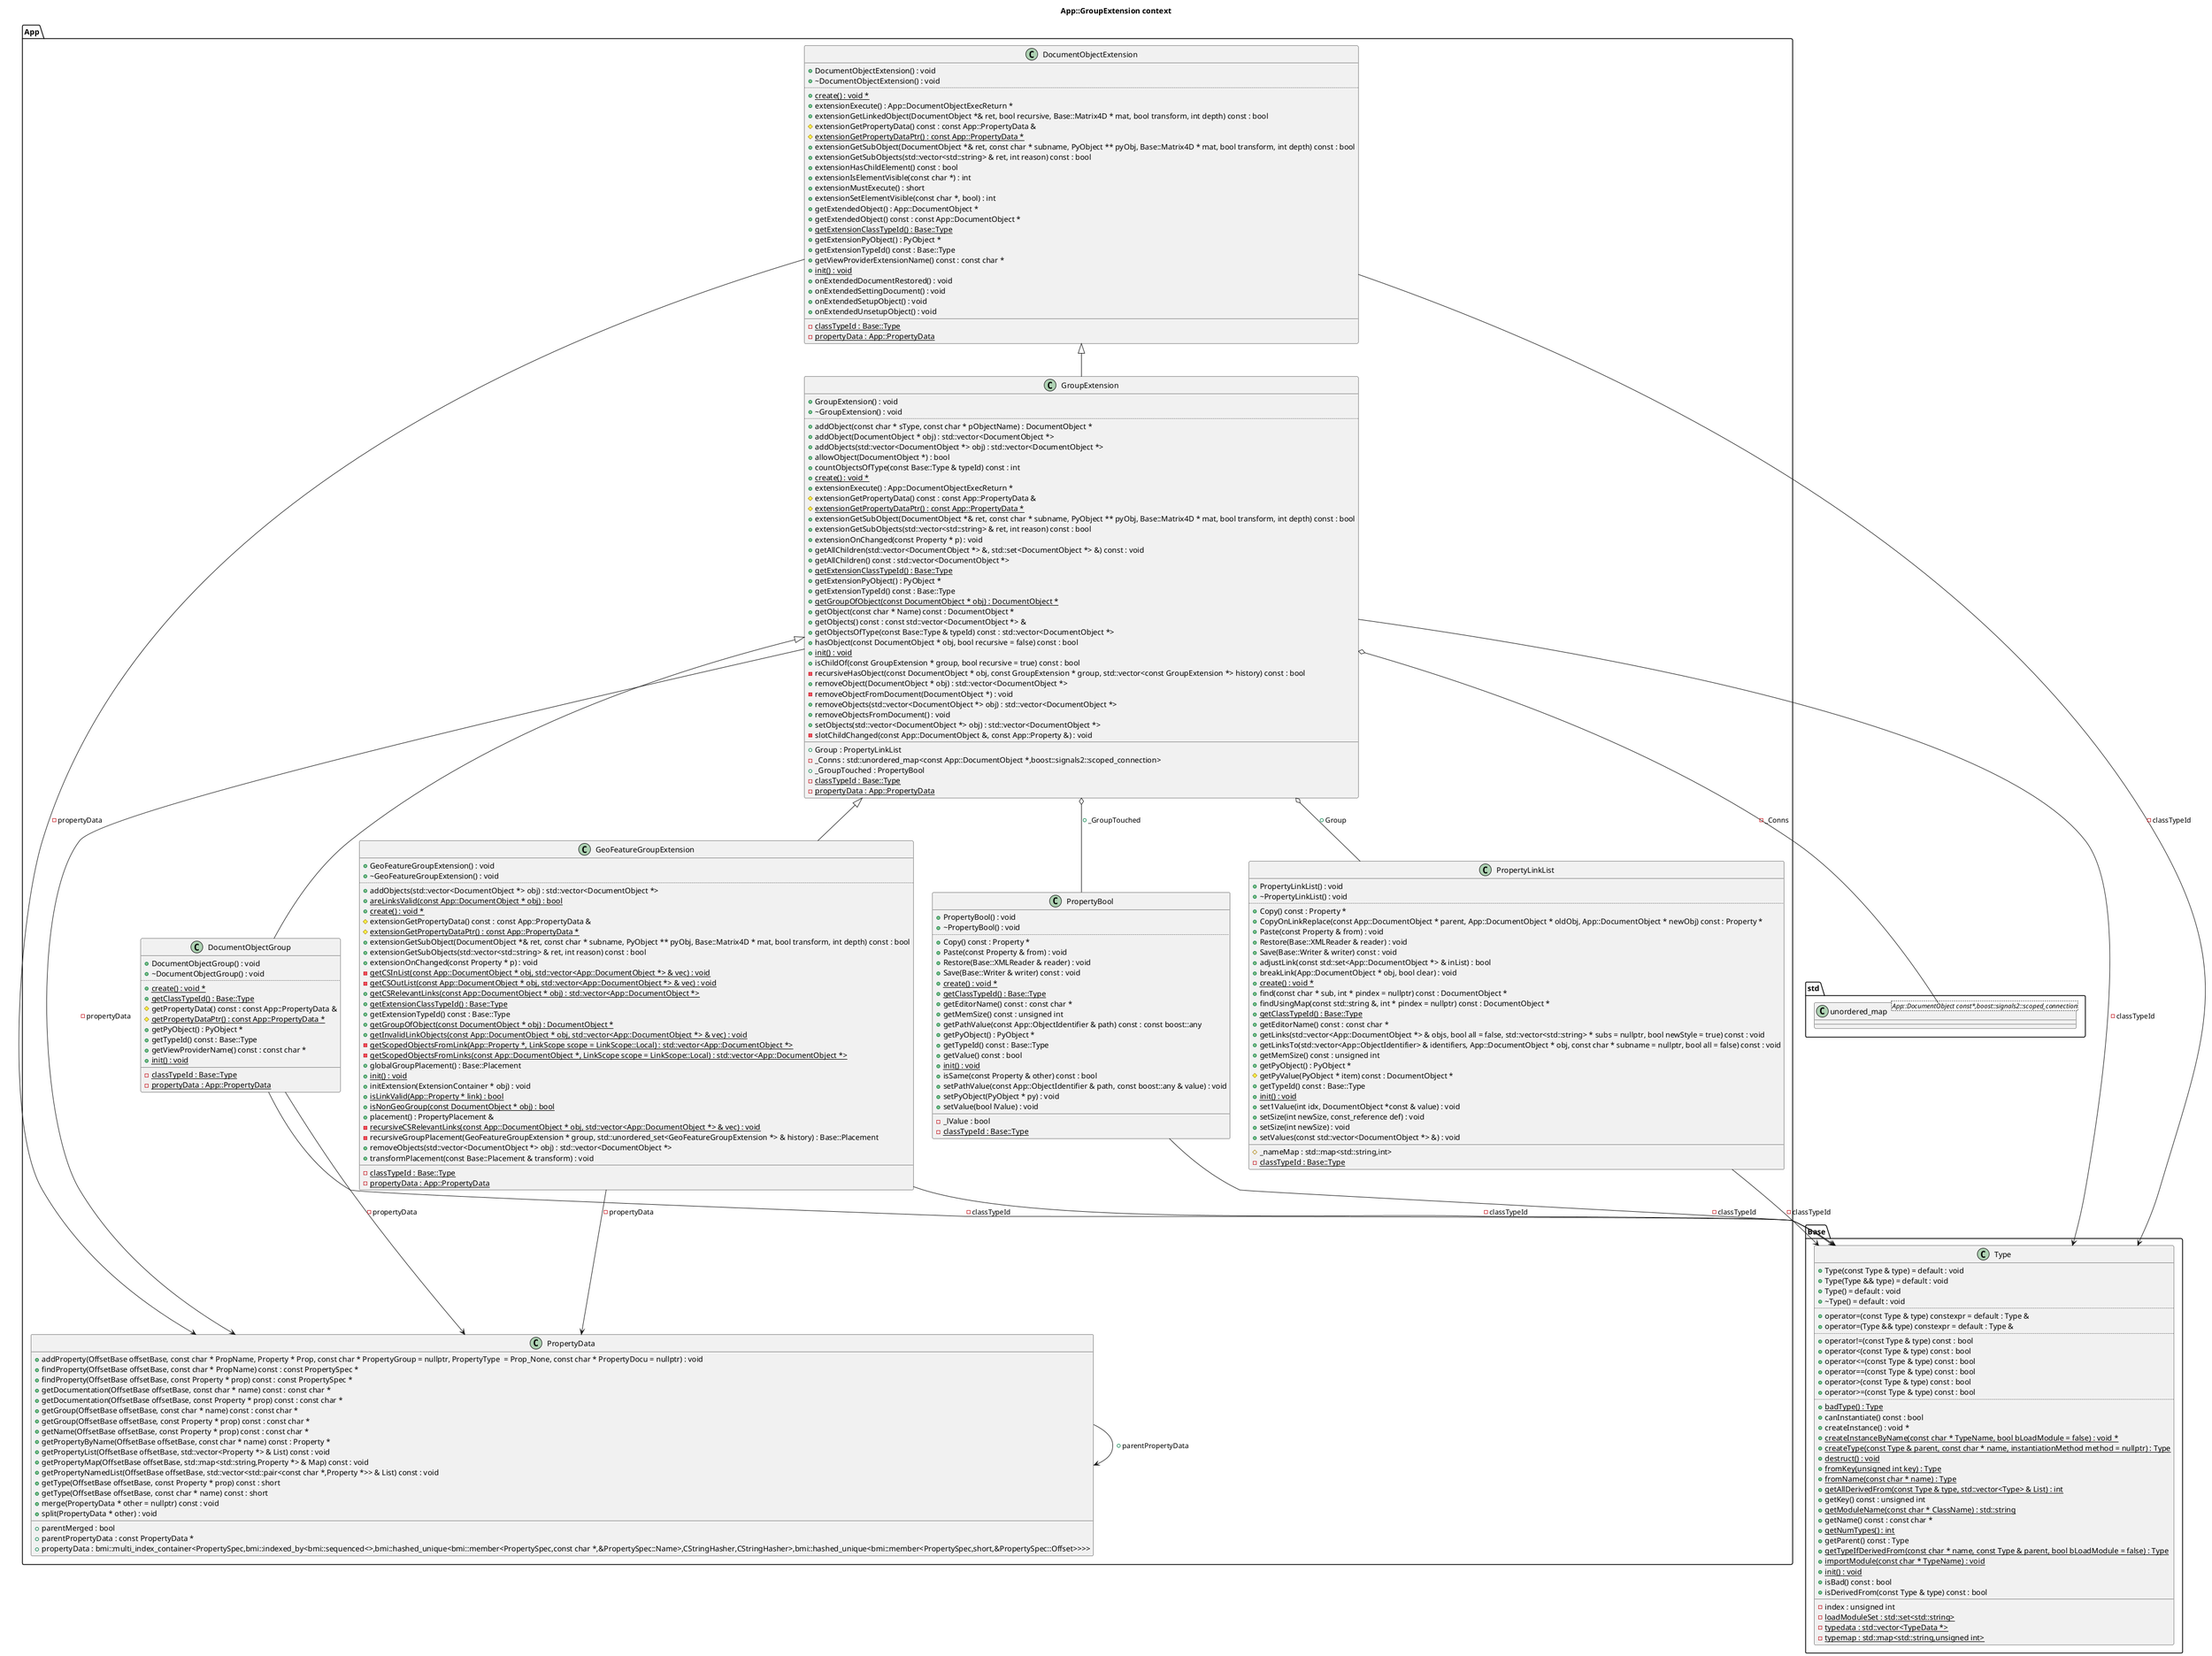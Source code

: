 @startuml
title App::GroupExtension context
package [std] as C_0009971158671206323968 {
class "unordered_map<App::DocumentObject const*,boost::signals2::scoped_connection>" as C_0010235658221841256085
class C_0010235658221841256085 [[https://github.com/FreeCAD/FreeCAD/blob/2fcc5317fe3aee96ca73475986a577719fc78e20/src/App/GroupExtension.h#L136{unordered_map}]] {
__
}
}
package [Base] as C_0005614219575140048477 {
class "Type" as C_0010396699791746075194
class C_0010396699791746075194 [[https://github.com/FreeCAD/FreeCAD/blob/2fcc5317fe3aee96ca73475986a577719fc78e20/src/Base/Type.h#L80{Type}]] {
+Type(const Type & type) = default : void [[[https://github.com/FreeCAD/FreeCAD/blob/2fcc5317fe3aee96ca73475986a577719fc78e20/src/Base/Type.h#L84{Type}]]]
+Type(Type && type) = default : void [[[https://github.com/FreeCAD/FreeCAD/blob/2fcc5317fe3aee96ca73475986a577719fc78e20/src/Base/Type.h#L85{Type}]]]
+Type() = default : void [[[https://github.com/FreeCAD/FreeCAD/blob/2fcc5317fe3aee96ca73475986a577719fc78e20/src/Base/Type.h#L86{Type}]]]
+~Type() = default : void [[[https://github.com/FreeCAD/FreeCAD/blob/2fcc5317fe3aee96ca73475986a577719fc78e20/src/Base/Type.h#L88{~Type}]]]
..
+operator=(const Type & type) constexpr = default : Type & [[[https://github.com/FreeCAD/FreeCAD/blob/2fcc5317fe3aee96ca73475986a577719fc78e20/src/Base/Type.h#L119{operator=}]]]
+operator=(Type && type) constexpr = default : Type & [[[https://github.com/FreeCAD/FreeCAD/blob/2fcc5317fe3aee96ca73475986a577719fc78e20/src/Base/Type.h#L120{operator=}]]]
..
+operator!=(const Type & type) const : bool [[[https://github.com/FreeCAD/FreeCAD/blob/2fcc5317fe3aee96ca73475986a577719fc78e20/src/Base/Type.h#L122{operator!=}]]]
+operator<(const Type & type) const : bool [[[https://github.com/FreeCAD/FreeCAD/blob/2fcc5317fe3aee96ca73475986a577719fc78e20/src/Base/Type.h#L124{operator<}]]]
+operator<=(const Type & type) const : bool [[[https://github.com/FreeCAD/FreeCAD/blob/2fcc5317fe3aee96ca73475986a577719fc78e20/src/Base/Type.h#L125{operator<=}]]]
+operator==(const Type & type) const : bool [[[https://github.com/FreeCAD/FreeCAD/blob/2fcc5317fe3aee96ca73475986a577719fc78e20/src/Base/Type.h#L121{operator==}]]]
+operator>(const Type & type) const : bool [[[https://github.com/FreeCAD/FreeCAD/blob/2fcc5317fe3aee96ca73475986a577719fc78e20/src/Base/Type.h#L127{operator>}]]]
+operator>=(const Type & type) const : bool [[[https://github.com/FreeCAD/FreeCAD/blob/2fcc5317fe3aee96ca73475986a577719fc78e20/src/Base/Type.h#L126{operator>=}]]]
..
{static} +badType() : Type [[[https://github.com/FreeCAD/FreeCAD/blob/2fcc5317fe3aee96ca73475986a577719fc78e20/src/Base/Type.h#L129{badType}]]]
+canInstantiate() const : bool [[[https://github.com/FreeCAD/FreeCAD/blob/2fcc5317fe3aee96ca73475986a577719fc78e20/src/Base/Type.h#L93{canInstantiate}]]]
+createInstance() : void * [[[https://github.com/FreeCAD/FreeCAD/blob/2fcc5317fe3aee96ca73475986a577719fc78e20/src/Base/Type.h#L91{createInstance}]]]
{static} +createInstanceByName(const char * TypeName, bool bLoadModule = false) : void * [[[https://github.com/FreeCAD/FreeCAD/blob/2fcc5317fe3aee96ca73475986a577719fc78e20/src/Base/Type.h#L95{createInstanceByName}]]]
{static} +createType(const Type & parent, const char * name, instantiationMethod method = nullptr) : Type [[[https://github.com/FreeCAD/FreeCAD/blob/2fcc5317fe3aee96ca73475986a577719fc78e20/src/Base/Type.h#L114{createType}]]]
{static} +destruct() : void [[[https://github.com/FreeCAD/FreeCAD/blob/2fcc5317fe3aee96ca73475986a577719fc78e20/src/Base/Type.h#L131{destruct}]]]
{static} +fromKey(unsigned int key) : Type [[[https://github.com/FreeCAD/FreeCAD/blob/2fcc5317fe3aee96ca73475986a577719fc78e20/src/Base/Type.h#L101{fromKey}]]]
{static} +fromName(const char * name) : Type [[[https://github.com/FreeCAD/FreeCAD/blob/2fcc5317fe3aee96ca73475986a577719fc78e20/src/Base/Type.h#L100{fromName}]]]
{static} +getAllDerivedFrom(const Type & type, std::vector<Type> & List) : int [[[https://github.com/FreeCAD/FreeCAD/blob/2fcc5317fe3aee96ca73475986a577719fc78e20/src/Base/Type.h#L106{getAllDerivedFrom}]]]
+getKey() const : unsigned int [[[https://github.com/FreeCAD/FreeCAD/blob/2fcc5317fe3aee96ca73475986a577719fc78e20/src/Base/Type.h#L116{getKey}]]]
{static} +getModuleName(const char * ClassName) : std::string [[[https://github.com/FreeCAD/FreeCAD/blob/2fcc5317fe3aee96ca73475986a577719fc78e20/src/Base/Type.h#L133{getModuleName}]]]
+getName() const : const char * [[[https://github.com/FreeCAD/FreeCAD/blob/2fcc5317fe3aee96ca73475986a577719fc78e20/src/Base/Type.h#L102{getName}]]]
{static} +getNumTypes() : int [[[https://github.com/FreeCAD/FreeCAD/blob/2fcc5317fe3aee96ca73475986a577719fc78e20/src/Base/Type.h#L111{getNumTypes}]]]
+getParent() const : Type [[[https://github.com/FreeCAD/FreeCAD/blob/2fcc5317fe3aee96ca73475986a577719fc78e20/src/Base/Type.h#L103{getParent}]]]
{static} +getTypeIfDerivedFrom(const char * name, const Type & parent, bool bLoadModule = false) : Type [[[https://github.com/FreeCAD/FreeCAD/blob/2fcc5317fe3aee96ca73475986a577719fc78e20/src/Base/Type.h#L109{getTypeIfDerivedFrom}]]]
{static} +importModule(const char * TypeName) : void [[[https://github.com/FreeCAD/FreeCAD/blob/2fcc5317fe3aee96ca73475986a577719fc78e20/src/Base/Type.h#L96{importModule}]]]
{static} +init() : void [[[https://github.com/FreeCAD/FreeCAD/blob/2fcc5317fe3aee96ca73475986a577719fc78e20/src/Base/Type.h#L130{init}]]]
+isBad() const : bool [[[https://github.com/FreeCAD/FreeCAD/blob/2fcc5317fe3aee96ca73475986a577719fc78e20/src/Base/Type.h#L117{isBad}]]]
+isDerivedFrom(const Type & type) const : bool [[[https://github.com/FreeCAD/FreeCAD/blob/2fcc5317fe3aee96ca73475986a577719fc78e20/src/Base/Type.h#L104{isDerivedFrom}]]]
__
-index : unsigned int [[[https://github.com/FreeCAD/FreeCAD/blob/2fcc5317fe3aee96ca73475986a577719fc78e20/src/Base/Type.h#L137{index}]]]
{static} -loadModuleSet : std::set<std::string> [[[https://github.com/FreeCAD/FreeCAD/blob/2fcc5317fe3aee96ca73475986a577719fc78e20/src/Base/Type.h#L141{loadModuleSet}]]]
{static} -typedata : std::vector<TypeData *> [[[https://github.com/FreeCAD/FreeCAD/blob/2fcc5317fe3aee96ca73475986a577719fc78e20/src/Base/Type.h#L140{typedata}]]]
{static} -typemap : std::map<std::string,unsigned int> [[[https://github.com/FreeCAD/FreeCAD/blob/2fcc5317fe3aee96ca73475986a577719fc78e20/src/Base/Type.h#L139{typemap}]]]
}
}
package [App] as C_0018282610363821501524 {
class "PropertyData" as C_0008521121395702379220
class C_0008521121395702379220 [[https://github.com/FreeCAD/FreeCAD/blob/2fcc5317fe3aee96ca73475986a577719fc78e20/src/App/PropertyContainer.h#L58{PropertyData}]] {
+addProperty(OffsetBase offsetBase, const char * PropName, Property * Prop, const char * PropertyGroup = nullptr, PropertyType  = Prop_None, const char * PropertyDocu = nullptr) : void [[[https://github.com/FreeCAD/FreeCAD/blob/2fcc5317fe3aee96ca73475986a577719fc78e20/src/App/PropertyContainer.h#L118{addProperty}]]]
+findProperty(OffsetBase offsetBase, const char * PropName) const : const PropertySpec * [[[https://github.com/FreeCAD/FreeCAD/blob/2fcc5317fe3aee96ca73475986a577719fc78e20/src/App/PropertyContainer.h#L120{findProperty}]]]
+findProperty(OffsetBase offsetBase, const Property * prop) const : const PropertySpec * [[[https://github.com/FreeCAD/FreeCAD/blob/2fcc5317fe3aee96ca73475986a577719fc78e20/src/App/PropertyContainer.h#L121{findProperty}]]]
+getDocumentation(OffsetBase offsetBase, const char * name) const : const char * [[[https://github.com/FreeCAD/FreeCAD/blob/2fcc5317fe3aee96ca73475986a577719fc78e20/src/App/PropertyContainer.h#L128{getDocumentation}]]]
+getDocumentation(OffsetBase offsetBase, const Property * prop) const : const char * [[[https://github.com/FreeCAD/FreeCAD/blob/2fcc5317fe3aee96ca73475986a577719fc78e20/src/App/PropertyContainer.h#L129{getDocumentation}]]]
+getGroup(OffsetBase offsetBase, const char * name) const : const char * [[[https://github.com/FreeCAD/FreeCAD/blob/2fcc5317fe3aee96ca73475986a577719fc78e20/src/App/PropertyContainer.h#L126{getGroup}]]]
+getGroup(OffsetBase offsetBase, const Property * prop) const : const char * [[[https://github.com/FreeCAD/FreeCAD/blob/2fcc5317fe3aee96ca73475986a577719fc78e20/src/App/PropertyContainer.h#L127{getGroup}]]]
+getName(OffsetBase offsetBase, const Property * prop) const : const char * [[[https://github.com/FreeCAD/FreeCAD/blob/2fcc5317fe3aee96ca73475986a577719fc78e20/src/App/PropertyContainer.h#L123{getName}]]]
+getPropertyByName(OffsetBase offsetBase, const char * name) const : Property * [[[https://github.com/FreeCAD/FreeCAD/blob/2fcc5317fe3aee96ca73475986a577719fc78e20/src/App/PropertyContainer.h#L131{getPropertyByName}]]]
+getPropertyList(OffsetBase offsetBase, std::vector<Property *> & List) const : void [[[https://github.com/FreeCAD/FreeCAD/blob/2fcc5317fe3aee96ca73475986a577719fc78e20/src/App/PropertyContainer.h#L133{getPropertyList}]]]
+getPropertyMap(OffsetBase offsetBase, std::map<std::string,Property *> & Map) const : void [[[https://github.com/FreeCAD/FreeCAD/blob/2fcc5317fe3aee96ca73475986a577719fc78e20/src/App/PropertyContainer.h#L132{getPropertyMap}]]]
+getPropertyNamedList(OffsetBase offsetBase, std::vector<std::pair<const char *,Property *>> & List) const : void [[[https://github.com/FreeCAD/FreeCAD/blob/2fcc5317fe3aee96ca73475986a577719fc78e20/src/App/PropertyContainer.h#L134{getPropertyNamedList}]]]
+getType(OffsetBase offsetBase, const Property * prop) const : short [[[https://github.com/FreeCAD/FreeCAD/blob/2fcc5317fe3aee96ca73475986a577719fc78e20/src/App/PropertyContainer.h#L124{getType}]]]
+getType(OffsetBase offsetBase, const char * name) const : short [[[https://github.com/FreeCAD/FreeCAD/blob/2fcc5317fe3aee96ca73475986a577719fc78e20/src/App/PropertyContainer.h#L125{getType}]]]
+merge(PropertyData * other = nullptr) const : void [[[https://github.com/FreeCAD/FreeCAD/blob/2fcc5317fe3aee96ca73475986a577719fc78e20/src/App/PropertyContainer.h#L136{merge}]]]
+split(PropertyData * other) : void [[[https://github.com/FreeCAD/FreeCAD/blob/2fcc5317fe3aee96ca73475986a577719fc78e20/src/App/PropertyContainer.h#L137{split}]]]
__
+parentMerged : bool [[[https://github.com/FreeCAD/FreeCAD/blob/2fcc5317fe3aee96ca73475986a577719fc78e20/src/App/PropertyContainer.h#L114{parentMerged}]]]
+parentPropertyData : const PropertyData * [[[https://github.com/FreeCAD/FreeCAD/blob/2fcc5317fe3aee96ca73475986a577719fc78e20/src/App/PropertyContainer.h#L116{parentPropertyData}]]]
+propertyData : bmi::multi_index_container<PropertySpec,bmi::indexed_by<bmi::sequenced<>,bmi::hashed_unique<bmi::member<PropertySpec,const char *,&PropertySpec::Name>,CStringHasher,CStringHasher>,bmi::hashed_unique<bmi::member<PropertySpec,short,&PropertySpec::Offset>>>> [[[https://github.com/FreeCAD/FreeCAD/blob/2fcc5317fe3aee96ca73475986a577719fc78e20/src/App/PropertyContainer.h#L112{propertyData}]]]
}
class "PropertyLinkList" as C_0014085980215244691733
class C_0014085980215244691733 [[https://github.com/FreeCAD/FreeCAD/blob/2fcc5317fe3aee96ca73475986a577719fc78e20/src/App/PropertyLinks.h#L713{PropertyLinkList}]] {
+PropertyLinkList() : void [[[https://github.com/FreeCAD/FreeCAD/blob/2fcc5317fe3aee96ca73475986a577719fc78e20/src/App/PropertyLinks.h#L724{PropertyLinkList}]]]
+~PropertyLinkList() : void [[[https://github.com/FreeCAD/FreeCAD/blob/2fcc5317fe3aee96ca73475986a577719fc78e20/src/App/PropertyLinks.h#L730{~PropertyLinkList}]]]
..
+Copy() const : Property * [[[https://github.com/FreeCAD/FreeCAD/blob/2fcc5317fe3aee96ca73475986a577719fc78e20/src/App/PropertyLinks.h#L746{Copy}]]]
+CopyOnLinkReplace(const App::DocumentObject * parent, App::DocumentObject * oldObj, App::DocumentObject * newObj) const : Property * [[[https://github.com/FreeCAD/FreeCAD/blob/2fcc5317fe3aee96ca73475986a577719fc78e20/src/App/PropertyLinks.h#L765{CopyOnLinkReplace}]]]
+Paste(const Property & from) : void [[[https://github.com/FreeCAD/FreeCAD/blob/2fcc5317fe3aee96ca73475986a577719fc78e20/src/App/PropertyLinks.h#L747{Paste}]]]
+Restore(Base::XMLReader & reader) : void [[[https://github.com/FreeCAD/FreeCAD/blob/2fcc5317fe3aee96ca73475986a577719fc78e20/src/App/PropertyLinks.h#L744{Restore}]]]
+Save(Base::Writer & writer) const : void [[[https://github.com/FreeCAD/FreeCAD/blob/2fcc5317fe3aee96ca73475986a577719fc78e20/src/App/PropertyLinks.h#L743{Save}]]]
+adjustLink(const std::set<App::DocumentObject *> & inList) : bool [[[https://github.com/FreeCAD/FreeCAD/blob/2fcc5317fe3aee96ca73475986a577719fc78e20/src/App/PropertyLinks.h#L763{adjustLink}]]]
+breakLink(App::DocumentObject * obj, bool clear) : void [[[https://github.com/FreeCAD/FreeCAD/blob/2fcc5317fe3aee96ca73475986a577719fc78e20/src/App/PropertyLinks.h#L761{breakLink}]]]
{static} +create() : void * [[[https://github.com/FreeCAD/FreeCAD/blob/2fcc5317fe3aee96ca73475986a577719fc78e20/src/Base/BaseClass.h#L52{create}]]]
+find(const char * sub, int * pindex = nullptr) const : DocumentObject * [[[https://github.com/FreeCAD/FreeCAD/blob/2fcc5317fe3aee96ca73475986a577719fc78e20/src/App/PropertyLinks.h#L769{find}]]]
+findUsingMap(const std::string &, int * pindex = nullptr) const : DocumentObject * [[[https://github.com/FreeCAD/FreeCAD/blob/2fcc5317fe3aee96ca73475986a577719fc78e20/src/App/PropertyLinks.h#L768{findUsingMap}]]]
{static} +getClassTypeId() : Base::Type [[[https://github.com/FreeCAD/FreeCAD/blob/2fcc5317fe3aee96ca73475986a577719fc78e20/src/Base/BaseClass.h#L49{getClassTypeId}]]]
+getEditorName() const : const char * [[[https://github.com/FreeCAD/FreeCAD/blob/2fcc5317fe3aee96ca73475986a577719fc78e20/src/App/PropertyLinks.h#L750{getEditorName}]]]
+getLinks(std::vector<App::DocumentObject *> & objs, bool all = false, std::vector<std::string> * subs = nullptr, bool newStyle = true) const : void [[[https://github.com/FreeCAD/FreeCAD/blob/2fcc5317fe3aee96ca73475986a577719fc78e20/src/App/PropertyLinks.h#L753{getLinks}]]]
+getLinksTo(std::vector<App::ObjectIdentifier> & identifiers, App::DocumentObject * obj, const char * subname = nullptr, bool all = false) const : void [[[https://github.com/FreeCAD/FreeCAD/blob/2fcc5317fe3aee96ca73475986a577719fc78e20/src/App/PropertyLinks.h#L756{getLinksTo}]]]
+getMemSize() const : unsigned int [[[https://github.com/FreeCAD/FreeCAD/blob/2fcc5317fe3aee96ca73475986a577719fc78e20/src/App/PropertyLinks.h#L749{getMemSize}]]]
+getPyObject() : PyObject * [[[https://github.com/FreeCAD/FreeCAD/blob/2fcc5317fe3aee96ca73475986a577719fc78e20/src/App/PropertyLinks.h#L741{getPyObject}]]]
#getPyValue(PyObject * item) const : DocumentObject * [[[https://github.com/FreeCAD/FreeCAD/blob/2fcc5317fe3aee96ca73475986a577719fc78e20/src/App/PropertyLinks.h#L772{getPyValue}]]]
+getTypeId() const : Base::Type [[[https://github.com/FreeCAD/FreeCAD/blob/2fcc5317fe3aee96ca73475986a577719fc78e20/src/Base/BaseClass.h#L50{getTypeId}]]]
{static} +init() : void [[[https://github.com/FreeCAD/FreeCAD/blob/2fcc5317fe3aee96ca73475986a577719fc78e20/src/Base/BaseClass.h#L51{init}]]]
+set1Value(int idx, DocumentObject *const & value) : void [[[https://github.com/FreeCAD/FreeCAD/blob/2fcc5317fe3aee96ca73475986a577719fc78e20/src/App/PropertyLinks.h#L739{set1Value}]]]
+setSize(int newSize, const_reference def) : void [[[https://github.com/FreeCAD/FreeCAD/blob/2fcc5317fe3aee96ca73475986a577719fc78e20/src/App/PropertyLinks.h#L733{setSize}]]]
+setSize(int newSize) : void [[[https://github.com/FreeCAD/FreeCAD/blob/2fcc5317fe3aee96ca73475986a577719fc78e20/src/App/PropertyLinks.h#L732{setSize}]]]
+setValues(const std::vector<DocumentObject *> &) : void [[[https://github.com/FreeCAD/FreeCAD/blob/2fcc5317fe3aee96ca73475986a577719fc78e20/src/App/PropertyLinks.h#L737{setValues}]]]
__
#_nameMap : std::map<std::string,int> [[[https://github.com/FreeCAD/FreeCAD/blob/2fcc5317fe3aee96ca73475986a577719fc78e20/src/App/PropertyLinks.h#L775{_nameMap}]]]
{static} -classTypeId : Base::Type [[[https://github.com/FreeCAD/FreeCAD/blob/2fcc5317fe3aee96ca73475986a577719fc78e20/src/Base/BaseClass.h#L55{classTypeId}]]]
}
class "PropertyBool" as C_0017832526763232648572
class C_0017832526763232648572 [[https://github.com/FreeCAD/FreeCAD/blob/2fcc5317fe3aee96ca73475986a577719fc78e20/src/App/PropertyStandard.h#L851{PropertyBool}]] {
+PropertyBool() : void [[[https://github.com/FreeCAD/FreeCAD/blob/2fcc5317fe3aee96ca73475986a577719fc78e20/src/App/PropertyStandard.h#L861{PropertyBool}]]]
+~PropertyBool() : void [[[https://github.com/FreeCAD/FreeCAD/blob/2fcc5317fe3aee96ca73475986a577719fc78e20/src/App/PropertyStandard.h#L867{~PropertyBool}]]]
..
+Copy() const : Property * [[[https://github.com/FreeCAD/FreeCAD/blob/2fcc5317fe3aee96ca73475986a577719fc78e20/src/App/PropertyStandard.h#L880{Copy}]]]
+Paste(const Property & from) : void [[[https://github.com/FreeCAD/FreeCAD/blob/2fcc5317fe3aee96ca73475986a577719fc78e20/src/App/PropertyStandard.h#L881{Paste}]]]
+Restore(Base::XMLReader & reader) : void [[[https://github.com/FreeCAD/FreeCAD/blob/2fcc5317fe3aee96ca73475986a577719fc78e20/src/App/PropertyStandard.h#L878{Restore}]]]
+Save(Base::Writer & writer) const : void [[[https://github.com/FreeCAD/FreeCAD/blob/2fcc5317fe3aee96ca73475986a577719fc78e20/src/App/PropertyStandard.h#L877{Save}]]]
{static} +create() : void * [[[https://github.com/FreeCAD/FreeCAD/blob/2fcc5317fe3aee96ca73475986a577719fc78e20/src/Base/BaseClass.h#L52{create}]]]
{static} +getClassTypeId() : Base::Type [[[https://github.com/FreeCAD/FreeCAD/blob/2fcc5317fe3aee96ca73475986a577719fc78e20/src/Base/BaseClass.h#L49{getClassTypeId}]]]
+getEditorName() const : const char * [[[https://github.com/FreeCAD/FreeCAD/blob/2fcc5317fe3aee96ca73475986a577719fc78e20/src/App/PropertyStandard.h#L872{getEditorName}]]]
+getMemSize() const : unsigned int [[[https://github.com/FreeCAD/FreeCAD/blob/2fcc5317fe3aee96ca73475986a577719fc78e20/src/App/PropertyStandard.h#L883{getMemSize}]]]
+getPathValue(const App::ObjectIdentifier & path) const : const boost::any [[[https://github.com/FreeCAD/FreeCAD/blob/2fcc5317fe3aee96ca73475986a577719fc78e20/src/App/PropertyStandard.h#L886{getPathValue}]]]
+getPyObject() : PyObject * [[[https://github.com/FreeCAD/FreeCAD/blob/2fcc5317fe3aee96ca73475986a577719fc78e20/src/App/PropertyStandard.h#L874{getPyObject}]]]
+getTypeId() const : Base::Type [[[https://github.com/FreeCAD/FreeCAD/blob/2fcc5317fe3aee96ca73475986a577719fc78e20/src/Base/BaseClass.h#L50{getTypeId}]]]
+getValue() const : bool [[[https://github.com/FreeCAD/FreeCAD/blob/2fcc5317fe3aee96ca73475986a577719fc78e20/src/App/PropertyStandard.h#L870{getValue}]]]
{static} +init() : void [[[https://github.com/FreeCAD/FreeCAD/blob/2fcc5317fe3aee96ca73475986a577719fc78e20/src/Base/BaseClass.h#L51{init}]]]
+isSame(const Property & other) const : bool [[[https://github.com/FreeCAD/FreeCAD/blob/2fcc5317fe3aee96ca73475986a577719fc78e20/src/App/PropertyStandard.h#L888{isSame}]]]
+setPathValue(const App::ObjectIdentifier & path, const boost::any & value) : void [[[https://github.com/FreeCAD/FreeCAD/blob/2fcc5317fe3aee96ca73475986a577719fc78e20/src/App/PropertyStandard.h#L885{setPathValue}]]]
+setPyObject(PyObject * py) : void [[[https://github.com/FreeCAD/FreeCAD/blob/2fcc5317fe3aee96ca73475986a577719fc78e20/src/App/PropertyStandard.h#L875{setPyObject}]]]
+setValue(bool lValue) : void [[[https://github.com/FreeCAD/FreeCAD/blob/2fcc5317fe3aee96ca73475986a577719fc78e20/src/App/PropertyStandard.h#L869{setValue}]]]
__
-_lValue : bool [[[https://github.com/FreeCAD/FreeCAD/blob/2fcc5317fe3aee96ca73475986a577719fc78e20/src/App/PropertyStandard.h#L897{_lValue}]]]
{static} -classTypeId : Base::Type [[[https://github.com/FreeCAD/FreeCAD/blob/2fcc5317fe3aee96ca73475986a577719fc78e20/src/Base/BaseClass.h#L55{classTypeId}]]]
}
class "DocumentObjectExtension" as C_0006465727895452891977
class C_0006465727895452891977 [[https://github.com/FreeCAD/FreeCAD/blob/2fcc5317fe3aee96ca73475986a577719fc78e20/src/App/DocumentObjectExtension.h#L40{DocumentObjectExtension}]] {
+DocumentObjectExtension() : void [[[https://github.com/FreeCAD/FreeCAD/blob/2fcc5317fe3aee96ca73475986a577719fc78e20/src/App/DocumentObjectExtension.h#L49{DocumentObjectExtension}]]]
+~DocumentObjectExtension() : void [[[https://github.com/FreeCAD/FreeCAD/blob/2fcc5317fe3aee96ca73475986a577719fc78e20/src/App/DocumentObjectExtension.h#L50{~DocumentObjectExtension}]]]
..
{static} +create() : void * [[[https://github.com/FreeCAD/FreeCAD/blob/2fcc5317fe3aee96ca73475986a577719fc78e20/src/App/Extension.h#L50{create}]]]
+extensionExecute() : App::DocumentObjectExecReturn * [[[https://github.com/FreeCAD/FreeCAD/blob/2fcc5317fe3aee96ca73475986a577719fc78e20/src/App/DocumentObjectExtension.h#L57{extensionExecute}]]]
+extensionGetLinkedObject(DocumentObject *& ret, bool recursive, Base::Matrix4D * mat, bool transform, int depth) const : bool [[[https://github.com/FreeCAD/FreeCAD/blob/2fcc5317fe3aee96ca73475986a577719fc78e20/src/App/DocumentObjectExtension.h#L95{extensionGetLinkedObject}]]]
#extensionGetPropertyData() const : const App::PropertyData & [[[https://github.com/FreeCAD/FreeCAD/blob/2fcc5317fe3aee96ca73475986a577719fc78e20/src/App/Extension.h#L99{extensionGetPropertyData}]]]
{static} #extensionGetPropertyDataPtr() : const App::PropertyData * [[[https://github.com/FreeCAD/FreeCAD/blob/2fcc5317fe3aee96ca73475986a577719fc78e20/src/App/Extension.h#L98{extensionGetPropertyDataPtr}]]]
+extensionGetSubObject(DocumentObject *& ret, const char * subname, PyObject ** pyObj, Base::Matrix4D * mat, bool transform, int depth) const : bool [[[https://github.com/FreeCAD/FreeCAD/blob/2fcc5317fe3aee96ca73475986a577719fc78e20/src/App/DocumentObjectExtension.h#L80{extensionGetSubObject}]]]
+extensionGetSubObjects(std::vector<std::string> & ret, int reason) const : bool [[[https://github.com/FreeCAD/FreeCAD/blob/2fcc5317fe3aee96ca73475986a577719fc78e20/src/App/DocumentObjectExtension.h#L88{extensionGetSubObjects}]]]
+extensionHasChildElement() const : bool [[[https://github.com/FreeCAD/FreeCAD/blob/2fcc5317fe3aee96ca73475986a577719fc78e20/src/App/DocumentObjectExtension.h#L100{extensionHasChildElement}]]]
+extensionIsElementVisible(const char *) : int [[[https://github.com/FreeCAD/FreeCAD/blob/2fcc5317fe3aee96ca73475986a577719fc78e20/src/App/DocumentObjectExtension.h#L99{extensionIsElementVisible}]]]
+extensionMustExecute() : short [[[https://github.com/FreeCAD/FreeCAD/blob/2fcc5317fe3aee96ca73475986a577719fc78e20/src/App/DocumentObjectExtension.h#L56{extensionMustExecute}]]]
+extensionSetElementVisible(const char *, bool) : int [[[https://github.com/FreeCAD/FreeCAD/blob/2fcc5317fe3aee96ca73475986a577719fc78e20/src/App/DocumentObjectExtension.h#L98{extensionSetElementVisible}]]]
+getExtendedObject() : App::DocumentObject * [[[https://github.com/FreeCAD/FreeCAD/blob/2fcc5317fe3aee96ca73475986a577719fc78e20/src/App/DocumentObjectExtension.h#L52{getExtendedObject}]]]
+getExtendedObject() const : const App::DocumentObject * [[[https://github.com/FreeCAD/FreeCAD/blob/2fcc5317fe3aee96ca73475986a577719fc78e20/src/App/DocumentObjectExtension.h#L53{getExtendedObject}]]]
{static} +getExtensionClassTypeId() : Base::Type [[[https://github.com/FreeCAD/FreeCAD/blob/2fcc5317fe3aee96ca73475986a577719fc78e20/src/App/Extension.h#L47{getExtensionClassTypeId}]]]
+getExtensionPyObject() : PyObject * [[[https://github.com/FreeCAD/FreeCAD/blob/2fcc5317fe3aee96ca73475986a577719fc78e20/src/App/DocumentObjectExtension.h#L69{getExtensionPyObject}]]]
+getExtensionTypeId() const : Base::Type [[[https://github.com/FreeCAD/FreeCAD/blob/2fcc5317fe3aee96ca73475986a577719fc78e20/src/App/Extension.h#L48{getExtensionTypeId}]]]
+getViewProviderExtensionName() const : const char * [[[https://github.com/FreeCAD/FreeCAD/blob/2fcc5317fe3aee96ca73475986a577719fc78e20/src/App/DocumentObjectExtension.h#L73{getViewProviderExtensionName}]]]
{static} +init() : void [[[https://github.com/FreeCAD/FreeCAD/blob/2fcc5317fe3aee96ca73475986a577719fc78e20/src/App/Extension.h#L49{init}]]]
+onExtendedDocumentRestored() : void [[[https://github.com/FreeCAD/FreeCAD/blob/2fcc5317fe3aee96ca73475986a577719fc78e20/src/App/DocumentObjectExtension.h#L63{onExtendedDocumentRestored}]]]
+onExtendedSettingDocument() : void [[[https://github.com/FreeCAD/FreeCAD/blob/2fcc5317fe3aee96ca73475986a577719fc78e20/src/App/DocumentObjectExtension.h#L61{onExtendedSettingDocument}]]]
+onExtendedSetupObject() : void [[[https://github.com/FreeCAD/FreeCAD/blob/2fcc5317fe3aee96ca73475986a577719fc78e20/src/App/DocumentObjectExtension.h#L65{onExtendedSetupObject}]]]
+onExtendedUnsetupObject() : void [[[https://github.com/FreeCAD/FreeCAD/blob/2fcc5317fe3aee96ca73475986a577719fc78e20/src/App/DocumentObjectExtension.h#L67{onExtendedUnsetupObject}]]]
__
{static} -classTypeId : Base::Type [[[https://github.com/FreeCAD/FreeCAD/blob/2fcc5317fe3aee96ca73475986a577719fc78e20/src/App/Extension.h#L52{classTypeId}]]]
{static} -propertyData : App::PropertyData [[[https://github.com/FreeCAD/FreeCAD/blob/2fcc5317fe3aee96ca73475986a577719fc78e20/src/App/Extension.h#L101{propertyData}]]]
}
class "GroupExtension" as C_0014056646395515823561
class C_0014056646395515823561 [[https://github.com/FreeCAD/FreeCAD/blob/2fcc5317fe3aee96ca73475986a577719fc78e20/src/App/GroupExtension.h#L38{GroupExtension}]] {
+GroupExtension() : void [[[https://github.com/FreeCAD/FreeCAD/blob/2fcc5317fe3aee96ca73475986a577719fc78e20/src/App/GroupExtension.h#L45{GroupExtension}]]]
+~GroupExtension() : void [[[https://github.com/FreeCAD/FreeCAD/blob/2fcc5317fe3aee96ca73475986a577719fc78e20/src/App/GroupExtension.h#L46{~GroupExtension}]]]
..
+addObject(const char * sType, const char * pObjectName) : DocumentObject * [[[https://github.com/FreeCAD/FreeCAD/blob/2fcc5317fe3aee96ca73475986a577719fc78e20/src/App/GroupExtension.h#L53{addObject}]]]
+addObject(DocumentObject * obj) : std::vector<DocumentObject *> [[[https://github.com/FreeCAD/FreeCAD/blob/2fcc5317fe3aee96ca73475986a577719fc78e20/src/App/GroupExtension.h#L56{addObject}]]]
+addObjects(std::vector<DocumentObject *> obj) : std::vector<DocumentObject *> [[[https://github.com/FreeCAD/FreeCAD/blob/2fcc5317fe3aee96ca73475986a577719fc78e20/src/App/GroupExtension.h#L59{addObjects}]]]
+allowObject(DocumentObject *) : bool [[[https://github.com/FreeCAD/FreeCAD/blob/2fcc5317fe3aee96ca73475986a577719fc78e20/src/App/GroupExtension.h#L67{allowObject}]]]
+countObjectsOfType(const Base::Type & typeId) const : int [[[https://github.com/FreeCAD/FreeCAD/blob/2fcc5317fe3aee96ca73475986a577719fc78e20/src/App/GroupExtension.h#L101{countObjectsOfType}]]]
{static} +create() : void * [[[https://github.com/FreeCAD/FreeCAD/blob/2fcc5317fe3aee96ca73475986a577719fc78e20/src/App/Extension.h#L50{create}]]]
+extensionExecute() : App::DocumentObjectExecReturn * [[[https://github.com/FreeCAD/FreeCAD/blob/2fcc5317fe3aee96ca73475986a577719fc78e20/src/App/GroupExtension.h#L119{extensionExecute}]]]
#extensionGetPropertyData() const : const App::PropertyData & [[[https://github.com/FreeCAD/FreeCAD/blob/2fcc5317fe3aee96ca73475986a577719fc78e20/src/App/Extension.h#L99{extensionGetPropertyData}]]]
{static} #extensionGetPropertyDataPtr() : const App::PropertyData * [[[https://github.com/FreeCAD/FreeCAD/blob/2fcc5317fe3aee96ca73475986a577719fc78e20/src/App/Extension.h#L98{extensionGetPropertyDataPtr}]]]
+extensionGetSubObject(DocumentObject *& ret, const char * subname, PyObject ** pyObj, Base::Matrix4D * mat, bool transform, int depth) const : bool [[[https://github.com/FreeCAD/FreeCAD/blob/2fcc5317fe3aee96ca73475986a577719fc78e20/src/App/GroupExtension.h#L114{extensionGetSubObject}]]]
+extensionGetSubObjects(std::vector<std::string> & ret, int reason) const : bool [[[https://github.com/FreeCAD/FreeCAD/blob/2fcc5317fe3aee96ca73475986a577719fc78e20/src/App/GroupExtension.h#L117{extensionGetSubObjects}]]]
+extensionOnChanged(const Property * p) : void [[[https://github.com/FreeCAD/FreeCAD/blob/2fcc5317fe3aee96ca73475986a577719fc78e20/src/App/GroupExtension.h#L112{extensionOnChanged}]]]
+getAllChildren(std::vector<DocumentObject *> &, std::set<DocumentObject *> &) const : void [[[https://github.com/FreeCAD/FreeCAD/blob/2fcc5317fe3aee96ca73475986a577719fc78e20/src/App/GroupExtension.h#L122{getAllChildren}]]]
+getAllChildren() const : std::vector<DocumentObject *> [[[https://github.com/FreeCAD/FreeCAD/blob/2fcc5317fe3aee96ca73475986a577719fc78e20/src/App/GroupExtension.h#L121{getAllChildren}]]]
{static} +getExtensionClassTypeId() : Base::Type [[[https://github.com/FreeCAD/FreeCAD/blob/2fcc5317fe3aee96ca73475986a577719fc78e20/src/App/Extension.h#L47{getExtensionClassTypeId}]]]
+getExtensionPyObject() : PyObject * [[[https://github.com/FreeCAD/FreeCAD/blob/2fcc5317fe3aee96ca73475986a577719fc78e20/src/App/GroupExtension.h#L110{getExtensionPyObject}]]]
+getExtensionTypeId() const : Base::Type [[[https://github.com/FreeCAD/FreeCAD/blob/2fcc5317fe3aee96ca73475986a577719fc78e20/src/App/Extension.h#L48{getExtensionTypeId}]]]
{static} +getGroupOfObject(const DocumentObject * obj) : DocumentObject * [[[https://github.com/FreeCAD/FreeCAD/blob/2fcc5317fe3aee96ca73475986a577719fc78e20/src/App/GroupExtension.h#L107{getGroupOfObject}]]]
+getObject(const char * Name) const : DocumentObject * [[[https://github.com/FreeCAD/FreeCAD/blob/2fcc5317fe3aee96ca73475986a577719fc78e20/src/App/GroupExtension.h#L81{getObject}]]]
+getObjects() const : const std::vector<DocumentObject *> & [[[https://github.com/FreeCAD/FreeCAD/blob/2fcc5317fe3aee96ca73475986a577719fc78e20/src/App/GroupExtension.h#L95{getObjects}]]]
+getObjectsOfType(const Base::Type & typeId) const : std::vector<DocumentObject *> [[[https://github.com/FreeCAD/FreeCAD/blob/2fcc5317fe3aee96ca73475986a577719fc78e20/src/App/GroupExtension.h#L98{getObjectsOfType}]]]
+hasObject(const DocumentObject * obj, bool recursive = false) const : bool [[[https://github.com/FreeCAD/FreeCAD/blob/2fcc5317fe3aee96ca73475986a577719fc78e20/src/App/GroupExtension.h#L87{hasObject}]]]
{static} +init() : void [[[https://github.com/FreeCAD/FreeCAD/blob/2fcc5317fe3aee96ca73475986a577719fc78e20/src/App/Extension.h#L49{init}]]]
+isChildOf(const GroupExtension * group, bool recursive = true) const : bool [[[https://github.com/FreeCAD/FreeCAD/blob/2fcc5317fe3aee96ca73475986a577719fc78e20/src/App/GroupExtension.h#L92{isChildOf}]]]
-recursiveHasObject(const DocumentObject * obj, const GroupExtension * group, std::vector<const GroupExtension *> history) const : bool [[[https://github.com/FreeCAD/FreeCAD/blob/2fcc5317fe3aee96ca73475986a577719fc78e20/src/App/GroupExtension.h#L132{recursiveHasObject}]]]
+removeObject(DocumentObject * obj) : std::vector<DocumentObject *> [[[https://github.com/FreeCAD/FreeCAD/blob/2fcc5317fe3aee96ca73475986a577719fc78e20/src/App/GroupExtension.h#L71{removeObject}]]]
-removeObjectFromDocument(DocumentObject *) : void [[[https://github.com/FreeCAD/FreeCAD/blob/2fcc5317fe3aee96ca73475986a577719fc78e20/src/App/GroupExtension.h#L129{removeObjectFromDocument}]]]
+removeObjects(std::vector<DocumentObject *> obj) : std::vector<DocumentObject *> [[[https://github.com/FreeCAD/FreeCAD/blob/2fcc5317fe3aee96ca73475986a577719fc78e20/src/App/GroupExtension.h#L74{removeObjects}]]]
+removeObjectsFromDocument() : void [[[https://github.com/FreeCAD/FreeCAD/blob/2fcc5317fe3aee96ca73475986a577719fc78e20/src/App/GroupExtension.h#L77{removeObjectsFromDocument}]]]
+setObjects(std::vector<DocumentObject *> obj) : std::vector<DocumentObject *> [[[https://github.com/FreeCAD/FreeCAD/blob/2fcc5317fe3aee96ca73475986a577719fc78e20/src/App/GroupExtension.h#L63{setObjects}]]]
-slotChildChanged(const App::DocumentObject &, const App::Property &) : void [[[https://github.com/FreeCAD/FreeCAD/blob/2fcc5317fe3aee96ca73475986a577719fc78e20/src/App/GroupExtension.h#L135{slotChildChanged}]]]
__
+Group : PropertyLinkList [[[https://github.com/FreeCAD/FreeCAD/blob/2fcc5317fe3aee96ca73475986a577719fc78e20/src/App/GroupExtension.h#L125{Group}]]]
-_Conns : std::unordered_map<const App::DocumentObject *,boost::signals2::scoped_connection> [[[https://github.com/FreeCAD/FreeCAD/blob/2fcc5317fe3aee96ca73475986a577719fc78e20/src/App/GroupExtension.h#L136{_Conns}]]]
+_GroupTouched : PropertyBool [[[https://github.com/FreeCAD/FreeCAD/blob/2fcc5317fe3aee96ca73475986a577719fc78e20/src/App/GroupExtension.h#L126{_GroupTouched}]]]
{static} -classTypeId : Base::Type [[[https://github.com/FreeCAD/FreeCAD/blob/2fcc5317fe3aee96ca73475986a577719fc78e20/src/App/Extension.h#L52{classTypeId}]]]
{static} -propertyData : App::PropertyData [[[https://github.com/FreeCAD/FreeCAD/blob/2fcc5317fe3aee96ca73475986a577719fc78e20/src/App/Extension.h#L101{propertyData}]]]
}
class "GeoFeatureGroupExtension" as C_0003916455163692985539
class C_0003916455163692985539 [[https://github.com/FreeCAD/FreeCAD/blob/2fcc5317fe3aee96ca73475986a577719fc78e20/src/App/GeoFeatureGroupExtension.h#L52{GeoFeatureGroupExtension}]] {
+GeoFeatureGroupExtension() : void [[[https://github.com/FreeCAD/FreeCAD/blob/2fcc5317fe3aee96ca73475986a577719fc78e20/src/App/GeoFeatureGroupExtension.h#L71{GeoFeatureGroupExtension}]]]
+~GeoFeatureGroupExtension() : void [[[https://github.com/FreeCAD/FreeCAD/blob/2fcc5317fe3aee96ca73475986a577719fc78e20/src/App/GeoFeatureGroupExtension.h#L72{~GeoFeatureGroupExtension}]]]
..
+addObjects(std::vector<DocumentObject *> obj) : std::vector<DocumentObject *> [[[https://github.com/FreeCAD/FreeCAD/blob/2fcc5317fe3aee96ca73475986a577719fc78e20/src/App/GeoFeatureGroupExtension.h#L106{addObjects}]]]
{static} +areLinksValid(const App::DocumentObject * obj) : bool [[[https://github.com/FreeCAD/FreeCAD/blob/2fcc5317fe3aee96ca73475986a577719fc78e20/src/App/GeoFeatureGroupExtension.h#L115{areLinksValid}]]]
{static} +create() : void * [[[https://github.com/FreeCAD/FreeCAD/blob/2fcc5317fe3aee96ca73475986a577719fc78e20/src/App/Extension.h#L50{create}]]]
#extensionGetPropertyData() const : const App::PropertyData & [[[https://github.com/FreeCAD/FreeCAD/blob/2fcc5317fe3aee96ca73475986a577719fc78e20/src/App/Extension.h#L99{extensionGetPropertyData}]]]
{static} #extensionGetPropertyDataPtr() : const App::PropertyData * [[[https://github.com/FreeCAD/FreeCAD/blob/2fcc5317fe3aee96ca73475986a577719fc78e20/src/App/Extension.h#L98{extensionGetPropertyDataPtr}]]]
+extensionGetSubObject(DocumentObject *& ret, const char * subname, PyObject ** pyObj, Base::Matrix4D * mat, bool transform, int depth) const : bool [[[https://github.com/FreeCAD/FreeCAD/blob/2fcc5317fe3aee96ca73475986a577719fc78e20/src/App/GeoFeatureGroupExtension.h#L101{extensionGetSubObject}]]]
+extensionGetSubObjects(std::vector<std::string> & ret, int reason) const : bool [[[https://github.com/FreeCAD/FreeCAD/blob/2fcc5317fe3aee96ca73475986a577719fc78e20/src/App/GeoFeatureGroupExtension.h#L104{extensionGetSubObjects}]]]
+extensionOnChanged(const Property * p) : void [[[https://github.com/FreeCAD/FreeCAD/blob/2fcc5317fe3aee96ca73475986a577719fc78e20/src/App/GeoFeatureGroupExtension.h#L74{extensionOnChanged}]]]
{static} -getCSInList(const App::DocumentObject * obj, std::vector<App::DocumentObject *> & vec) : void [[[https://github.com/FreeCAD/FreeCAD/blob/2fcc5317fe3aee96ca73475986a577719fc78e20/src/App/GeoFeatureGroupExtension.h#L135{getCSInList}]]]
{static} -getCSOutList(const App::DocumentObject * obj, std::vector<App::DocumentObject *> & vec) : void [[[https://github.com/FreeCAD/FreeCAD/blob/2fcc5317fe3aee96ca73475986a577719fc78e20/src/App/GeoFeatureGroupExtension.h#L131{getCSOutList}]]]
{static} +getCSRelevantLinks(const App::DocumentObject * obj) : std::vector<App::DocumentObject *> [[[https://github.com/FreeCAD/FreeCAD/blob/2fcc5317fe3aee96ca73475986a577719fc78e20/src/App/GeoFeatureGroupExtension.h#L112{getCSRelevantLinks}]]]
{static} +getExtensionClassTypeId() : Base::Type [[[https://github.com/FreeCAD/FreeCAD/blob/2fcc5317fe3aee96ca73475986a577719fc78e20/src/App/Extension.h#L47{getExtensionClassTypeId}]]]
+getExtensionTypeId() const : Base::Type [[[https://github.com/FreeCAD/FreeCAD/blob/2fcc5317fe3aee96ca73475986a577719fc78e20/src/App/Extension.h#L48{getExtensionTypeId}]]]
{static} +getGroupOfObject(const DocumentObject * obj) : DocumentObject * [[[https://github.com/FreeCAD/FreeCAD/blob/2fcc5317fe3aee96ca73475986a577719fc78e20/src/App/GeoFeatureGroupExtension.h#L81{getGroupOfObject}]]]
{static} +getInvalidLinkObjects(const App::DocumentObject * obj, std::vector<App::DocumentObject *> & vec) : void [[[https://github.com/FreeCAD/FreeCAD/blob/2fcc5317fe3aee96ca73475986a577719fc78e20/src/App/GeoFeatureGroupExtension.h#L121{getInvalidLinkObjects}]]]
{static} -getScopedObjectsFromLink(App::Property *, LinkScope scope = LinkScope::Local) : std::vector<App::DocumentObject *> [[[https://github.com/FreeCAD/FreeCAD/blob/2fcc5317fe3aee96ca73475986a577719fc78e20/src/App/GeoFeatureGroupExtension.h#L126{getScopedObjectsFromLink}]]]
{static} -getScopedObjectsFromLinks(const App::DocumentObject *, LinkScope scope = LinkScope::Local) : std::vector<App::DocumentObject *> [[[https://github.com/FreeCAD/FreeCAD/blob/2fcc5317fe3aee96ca73475986a577719fc78e20/src/App/GeoFeatureGroupExtension.h#L125{getScopedObjectsFromLinks}]]]
+globalGroupPlacement() : Base::Placement [[[https://github.com/FreeCAD/FreeCAD/blob/2fcc5317fe3aee96ca73475986a577719fc78e20/src/App/GeoFeatureGroupExtension.h#L93{globalGroupPlacement}]]]
{static} +init() : void [[[https://github.com/FreeCAD/FreeCAD/blob/2fcc5317fe3aee96ca73475986a577719fc78e20/src/App/Extension.h#L49{init}]]]
+initExtension(ExtensionContainer * obj) : void [[[https://github.com/FreeCAD/FreeCAD/blob/2fcc5317fe3aee96ca73475986a577719fc78e20/src/App/GeoFeatureGroupExtension.h#L60{initExtension}]]]
{static} +isLinkValid(App::Property * link) : bool [[[https://github.com/FreeCAD/FreeCAD/blob/2fcc5317fe3aee96ca73475986a577719fc78e20/src/App/GeoFeatureGroupExtension.h#L118{isLinkValid}]]]
{static} +isNonGeoGroup(const DocumentObject * obj) : bool [[[https://github.com/FreeCAD/FreeCAD/blob/2fcc5317fe3aee96ca73475986a577719fc78e20/src/App/GeoFeatureGroupExtension.h#L96{isNonGeoGroup}]]]
+placement() : PropertyPlacement & [[[https://github.com/FreeCAD/FreeCAD/blob/2fcc5317fe3aee96ca73475986a577719fc78e20/src/App/GeoFeatureGroupExtension.h#L58{placement}]]]
{static} -recursiveCSRelevantLinks(const App::DocumentObject * obj, std::vector<App::DocumentObject *> & vec) : void [[[https://github.com/FreeCAD/FreeCAD/blob/2fcc5317fe3aee96ca73475986a577719fc78e20/src/App/GeoFeatureGroupExtension.h#L137{recursiveCSRelevantLinks}]]]
-recursiveGroupPlacement(GeoFeatureGroupExtension * group, std::unordered_set<GeoFeatureGroupExtension *> & history) : Base::Placement [[[https://github.com/FreeCAD/FreeCAD/blob/2fcc5317fe3aee96ca73475986a577719fc78e20/src/App/GeoFeatureGroupExtension.h#L124{recursiveGroupPlacement}]]]
+removeObjects(std::vector<DocumentObject *> obj) : std::vector<DocumentObject *> [[[https://github.com/FreeCAD/FreeCAD/blob/2fcc5317fe3aee96ca73475986a577719fc78e20/src/App/GeoFeatureGroupExtension.h#L107{removeObjects}]]]
+transformPlacement(const Base::Placement & transform) : void [[[https://github.com/FreeCAD/FreeCAD/blob/2fcc5317fe3aee96ca73475986a577719fc78e20/src/App/GeoFeatureGroupExtension.h#L68{transformPlacement}]]]
__
{static} -classTypeId : Base::Type [[[https://github.com/FreeCAD/FreeCAD/blob/2fcc5317fe3aee96ca73475986a577719fc78e20/src/App/Extension.h#L52{classTypeId}]]]
{static} -propertyData : App::PropertyData [[[https://github.com/FreeCAD/FreeCAD/blob/2fcc5317fe3aee96ca73475986a577719fc78e20/src/App/Extension.h#L101{propertyData}]]]
}
class "DocumentObjectGroup" as C_0007563081999894920008
class C_0007563081999894920008 [[https://github.com/FreeCAD/FreeCAD/blob/2fcc5317fe3aee96ca73475986a577719fc78e20/src/App/DocumentObjectGroup.h#L35{DocumentObjectGroup}]] {
+DocumentObjectGroup() : void [[[https://github.com/FreeCAD/FreeCAD/blob/2fcc5317fe3aee96ca73475986a577719fc78e20/src/App/DocumentObjectGroup.h#L41{DocumentObjectGroup}]]]
+~DocumentObjectGroup() : void [[[https://github.com/FreeCAD/FreeCAD/blob/2fcc5317fe3aee96ca73475986a577719fc78e20/src/App/DocumentObjectGroup.h#L42{~DocumentObjectGroup}]]]
..
{static} +create() : void * [[[https://github.com/FreeCAD/FreeCAD/blob/2fcc5317fe3aee96ca73475986a577719fc78e20/src/Base/BaseClass.h#L52{create}]]]
{static} +getClassTypeId() : Base::Type [[[https://github.com/FreeCAD/FreeCAD/blob/2fcc5317fe3aee96ca73475986a577719fc78e20/src/Base/BaseClass.h#L49{getClassTypeId}]]]
#getPropertyData() const : const App::PropertyData & [[[https://github.com/FreeCAD/FreeCAD/blob/2fcc5317fe3aee96ca73475986a577719fc78e20/src/App/PropertyContainer.h#L307{getPropertyData}]]]
{static} #getPropertyDataPtr() : const App::PropertyData * [[[https://github.com/FreeCAD/FreeCAD/blob/2fcc5317fe3aee96ca73475986a577719fc78e20/src/App/PropertyContainer.h#L306{getPropertyDataPtr}]]]
+getPyObject() : PyObject * [[[https://github.com/FreeCAD/FreeCAD/blob/2fcc5317fe3aee96ca73475986a577719fc78e20/src/App/DocumentObjectGroup.h#L49{getPyObject}]]]
+getTypeId() const : Base::Type [[[https://github.com/FreeCAD/FreeCAD/blob/2fcc5317fe3aee96ca73475986a577719fc78e20/src/Base/BaseClass.h#L50{getTypeId}]]]
+getViewProviderName() const : const char * [[[https://github.com/FreeCAD/FreeCAD/blob/2fcc5317fe3aee96ca73475986a577719fc78e20/src/App/DocumentObjectGroup.h#L45{getViewProviderName}]]]
{static} +init() : void [[[https://github.com/FreeCAD/FreeCAD/blob/2fcc5317fe3aee96ca73475986a577719fc78e20/src/Base/BaseClass.h#L51{init}]]]
__
{static} -classTypeId : Base::Type [[[https://github.com/FreeCAD/FreeCAD/blob/2fcc5317fe3aee96ca73475986a577719fc78e20/src/Base/BaseClass.h#L55{classTypeId}]]]
{static} -propertyData : App::PropertyData [[[https://github.com/FreeCAD/FreeCAD/blob/2fcc5317fe3aee96ca73475986a577719fc78e20/src/App/PropertyContainer.h#L309{propertyData}]]]
}
}
C_0008521121395702379220 --> C_0008521121395702379220 [[https://github.com/FreeCAD/FreeCAD/blob/2fcc5317fe3aee96ca73475986a577719fc78e20/src/App/PropertyContainer.h#L116{parentPropertyData}]] : +parentPropertyData
C_0014085980215244691733 --> C_0010396699791746075194 [[https://github.com/FreeCAD/FreeCAD/blob/2fcc5317fe3aee96ca73475986a577719fc78e20/src/Base/BaseClass.h#L55{classTypeId}]] : -classTypeId
C_0017832526763232648572 --> C_0010396699791746075194 [[https://github.com/FreeCAD/FreeCAD/blob/2fcc5317fe3aee96ca73475986a577719fc78e20/src/Base/BaseClass.h#L55{classTypeId}]] : -classTypeId
C_0006465727895452891977 --> C_0010396699791746075194 [[https://github.com/FreeCAD/FreeCAD/blob/2fcc5317fe3aee96ca73475986a577719fc78e20/src/App/Extension.h#L52{classTypeId}]] : -classTypeId
C_0006465727895452891977 --> C_0008521121395702379220 [[https://github.com/FreeCAD/FreeCAD/blob/2fcc5317fe3aee96ca73475986a577719fc78e20/src/App/Extension.h#L101{propertyData}]] : -propertyData
C_0014056646395515823561 o-- C_0014085980215244691733 [[https://github.com/FreeCAD/FreeCAD/blob/2fcc5317fe3aee96ca73475986a577719fc78e20/src/App/GroupExtension.h#L125{Group}]] : +Group
C_0014056646395515823561 o-- C_0017832526763232648572 [[https://github.com/FreeCAD/FreeCAD/blob/2fcc5317fe3aee96ca73475986a577719fc78e20/src/App/GroupExtension.h#L126{_GroupTouched}]] : +_GroupTouched
C_0014056646395515823561 o-- C_0010235658221841256085 [[https://github.com/FreeCAD/FreeCAD/blob/2fcc5317fe3aee96ca73475986a577719fc78e20/src/App/GroupExtension.h#L136{_Conns}]] : -_Conns
C_0014056646395515823561 --> C_0010396699791746075194 [[https://github.com/FreeCAD/FreeCAD/blob/2fcc5317fe3aee96ca73475986a577719fc78e20/src/App/Extension.h#L52{classTypeId}]] : -classTypeId
C_0014056646395515823561 --> C_0008521121395702379220 [[https://github.com/FreeCAD/FreeCAD/blob/2fcc5317fe3aee96ca73475986a577719fc78e20/src/App/Extension.h#L101{propertyData}]] : -propertyData
C_0006465727895452891977 <|-- C_0014056646395515823561
C_0003916455163692985539 --> C_0010396699791746075194 [[https://github.com/FreeCAD/FreeCAD/blob/2fcc5317fe3aee96ca73475986a577719fc78e20/src/App/Extension.h#L52{classTypeId}]] : -classTypeId
C_0003916455163692985539 --> C_0008521121395702379220 [[https://github.com/FreeCAD/FreeCAD/blob/2fcc5317fe3aee96ca73475986a577719fc78e20/src/App/Extension.h#L101{propertyData}]] : -propertyData
C_0014056646395515823561 <|-- C_0003916455163692985539
C_0007563081999894920008 --> C_0010396699791746075194 [[https://github.com/FreeCAD/FreeCAD/blob/2fcc5317fe3aee96ca73475986a577719fc78e20/src/Base/BaseClass.h#L55{classTypeId}]] : -classTypeId
C_0007563081999894920008 --> C_0008521121395702379220 [[https://github.com/FreeCAD/FreeCAD/blob/2fcc5317fe3aee96ca73475986a577719fc78e20/src/App/PropertyContainer.h#L309{propertyData}]] : -propertyData
C_0014056646395515823561 <|-- C_0007563081999894920008

'Generated with clang-uml, version 0.6.1
'LLVM version Ubuntu clang version 19.1.1 (1ubuntu1)
@enduml
